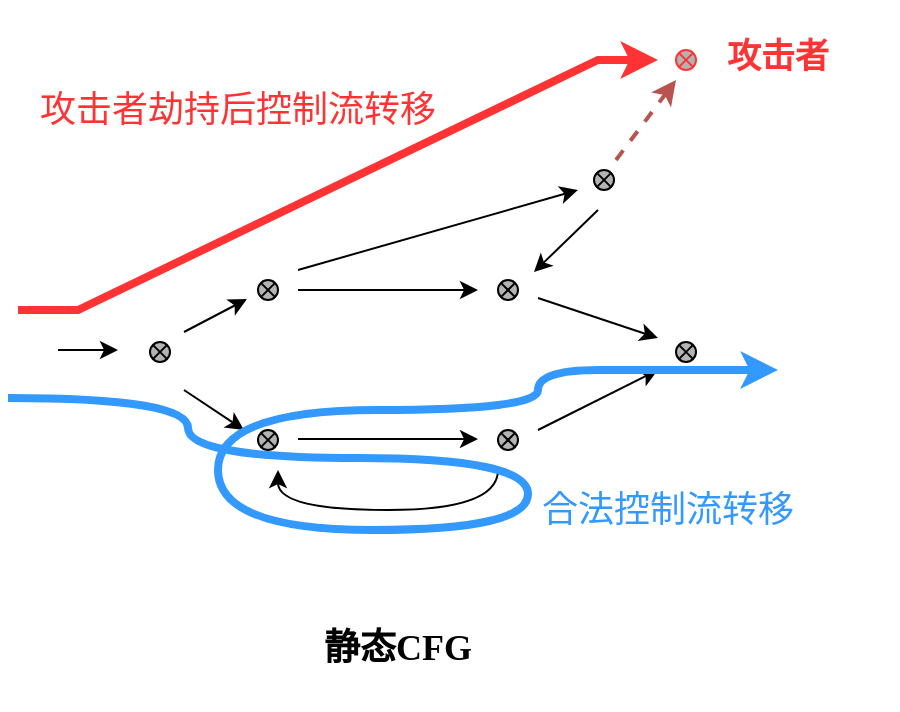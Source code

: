<mxfile version="20.5.3" type="github">
  <diagram id="xxOz_vh-viqZZls2WlVO" name="Page-1">
    <mxGraphModel dx="2062" dy="1146" grid="1" gridSize="10" guides="1" tooltips="1" connect="1" arrows="1" fold="1" page="1" pageScale="1" pageWidth="827" pageHeight="1169" math="0" shadow="0">
      <root>
        <mxCell id="0" />
        <mxCell id="1" parent="0" />
        <mxCell id="v0ePYlTC_sWRzD4rO0_P-1" value="" style="endArrow=classic;html=1;rounded=0;" edge="1" parent="1">
          <mxGeometry width="50" height="50" relative="1" as="geometry">
            <mxPoint x="50" y="250" as="sourcePoint" />
            <mxPoint x="80" y="250" as="targetPoint" />
          </mxGeometry>
        </mxCell>
        <mxCell id="v0ePYlTC_sWRzD4rO0_P-2" value="" style="verticalLabelPosition=bottom;verticalAlign=top;html=1;shape=mxgraph.flowchart.or;fillColor=#B3B3B3;" vertex="1" parent="1">
          <mxGeometry x="96" y="246" width="10" height="10" as="geometry" />
        </mxCell>
        <mxCell id="v0ePYlTC_sWRzD4rO0_P-8" value="" style="verticalLabelPosition=bottom;verticalAlign=top;html=1;shape=mxgraph.flowchart.or;fillColor=#B3B3B3;strokeColor=#FF3333;" vertex="1" parent="1">
          <mxGeometry x="359" y="100" width="10" height="10" as="geometry" />
        </mxCell>
        <mxCell id="v0ePYlTC_sWRzD4rO0_P-9" value="" style="verticalLabelPosition=bottom;verticalAlign=top;html=1;shape=mxgraph.flowchart.or;fillColor=#B3B3B3;" vertex="1" parent="1">
          <mxGeometry x="318" y="160" width="10" height="10" as="geometry" />
        </mxCell>
        <mxCell id="v0ePYlTC_sWRzD4rO0_P-11" value="" style="verticalLabelPosition=bottom;verticalAlign=top;html=1;shape=mxgraph.flowchart.or;fillColor=#B3B3B3;" vertex="1" parent="1">
          <mxGeometry x="359" y="246" width="10" height="10" as="geometry" />
        </mxCell>
        <mxCell id="v0ePYlTC_sWRzD4rO0_P-12" value="" style="verticalLabelPosition=bottom;verticalAlign=top;html=1;shape=mxgraph.flowchart.or;fillColor=#B3B3B3;" vertex="1" parent="1">
          <mxGeometry x="270" y="290" width="10" height="10" as="geometry" />
        </mxCell>
        <mxCell id="v0ePYlTC_sWRzD4rO0_P-13" value="" style="verticalLabelPosition=bottom;verticalAlign=top;html=1;shape=mxgraph.flowchart.or;fillColor=#B3B3B3;" vertex="1" parent="1">
          <mxGeometry x="270" y="215" width="10" height="10" as="geometry" />
        </mxCell>
        <mxCell id="v0ePYlTC_sWRzD4rO0_P-14" value="" style="verticalLabelPosition=bottom;verticalAlign=top;html=1;shape=mxgraph.flowchart.or;fillColor=#B3B3B3;" vertex="1" parent="1">
          <mxGeometry x="150" y="290" width="10" height="10" as="geometry" />
        </mxCell>
        <mxCell id="v0ePYlTC_sWRzD4rO0_P-15" value="" style="verticalLabelPosition=bottom;verticalAlign=top;html=1;shape=mxgraph.flowchart.or;fillColor=#B3B3B3;" vertex="1" parent="1">
          <mxGeometry x="150" y="215" width="10" height="10" as="geometry" />
        </mxCell>
        <mxCell id="v0ePYlTC_sWRzD4rO0_P-23" value="" style="endArrow=classic;html=1;rounded=0;entryX=0.145;entryY=0.855;entryDx=0;entryDy=0;entryPerimeter=0;" edge="1" parent="1">
          <mxGeometry width="50" height="50" relative="1" as="geometry">
            <mxPoint x="113" y="241" as="sourcePoint" />
            <mxPoint x="144.45" y="224.55" as="targetPoint" />
          </mxGeometry>
        </mxCell>
        <mxCell id="v0ePYlTC_sWRzD4rO0_P-30" value="" style="endArrow=classic;html=1;rounded=0;" edge="1" parent="1">
          <mxGeometry width="50" height="50" relative="1" as="geometry">
            <mxPoint x="113" y="270" as="sourcePoint" />
            <mxPoint x="143" y="290" as="targetPoint" />
          </mxGeometry>
        </mxCell>
        <mxCell id="v0ePYlTC_sWRzD4rO0_P-33" value="" style="endArrow=classic;html=1;rounded=0;" edge="1" parent="1">
          <mxGeometry width="50" height="50" relative="1" as="geometry">
            <mxPoint x="170" y="220" as="sourcePoint" />
            <mxPoint x="260" y="220" as="targetPoint" />
          </mxGeometry>
        </mxCell>
        <mxCell id="v0ePYlTC_sWRzD4rO0_P-34" value="" style="endArrow=classic;html=1;rounded=0;" edge="1" parent="1">
          <mxGeometry width="50" height="50" relative="1" as="geometry">
            <mxPoint x="170" y="294.5" as="sourcePoint" />
            <mxPoint x="260" y="294.5" as="targetPoint" />
          </mxGeometry>
        </mxCell>
        <mxCell id="v0ePYlTC_sWRzD4rO0_P-35" value="" style="endArrow=classic;html=1;rounded=0;edgeStyle=orthogonalEdgeStyle;curved=1;" edge="1" parent="1">
          <mxGeometry width="50" height="50" relative="1" as="geometry">
            <mxPoint x="270" y="310" as="sourcePoint" />
            <mxPoint x="160" y="310" as="targetPoint" />
            <Array as="points">
              <mxPoint x="270" y="330" />
              <mxPoint x="160" y="330" />
            </Array>
          </mxGeometry>
        </mxCell>
        <mxCell id="v0ePYlTC_sWRzD4rO0_P-38" value="" style="endArrow=classic;html=1;rounded=0;" edge="1" parent="1">
          <mxGeometry width="50" height="50" relative="1" as="geometry">
            <mxPoint x="170" y="210" as="sourcePoint" />
            <mxPoint x="310" y="170" as="targetPoint" />
          </mxGeometry>
        </mxCell>
        <mxCell id="v0ePYlTC_sWRzD4rO0_P-39" value="" style="endArrow=classic;html=1;rounded=0;" edge="1" parent="1">
          <mxGeometry width="50" height="50" relative="1" as="geometry">
            <mxPoint x="320" y="180" as="sourcePoint" />
            <mxPoint x="288" y="211" as="targetPoint" />
          </mxGeometry>
        </mxCell>
        <mxCell id="v0ePYlTC_sWRzD4rO0_P-40" value="" style="endArrow=classic;html=1;rounded=0;" edge="1" parent="1">
          <mxGeometry width="50" height="50" relative="1" as="geometry">
            <mxPoint x="290" y="224" as="sourcePoint" />
            <mxPoint x="350" y="244" as="targetPoint" />
          </mxGeometry>
        </mxCell>
        <mxCell id="v0ePYlTC_sWRzD4rO0_P-41" value="" style="endArrow=classic;html=1;rounded=0;" edge="1" parent="1">
          <mxGeometry width="50" height="50" relative="1" as="geometry">
            <mxPoint x="290" y="290" as="sourcePoint" />
            <mxPoint x="350" y="260" as="targetPoint" />
          </mxGeometry>
        </mxCell>
        <mxCell id="v0ePYlTC_sWRzD4rO0_P-52" value="" style="endArrow=classic;html=1;rounded=0;fillColor=#f8cecc;strokeColor=#b85450;dashed=1;strokeWidth=2;" edge="1" parent="1">
          <mxGeometry width="50" height="50" relative="1" as="geometry">
            <mxPoint x="329" y="155" as="sourcePoint" />
            <mxPoint x="359" y="115" as="targetPoint" />
          </mxGeometry>
        </mxCell>
        <mxCell id="v0ePYlTC_sWRzD4rO0_P-57" value="&lt;font size=&quot;1&quot; face=&quot;Courier New&quot; color=&quot;#ff3333&quot;&gt;&lt;b style=&quot;font-size: 17px;&quot;&gt;攻击者&lt;/b&gt;&lt;/font&gt;" style="whiteSpace=wrap;html=1;strokeColor=none;fillColor=none;" vertex="1" parent="1">
          <mxGeometry x="350" y="75" width="120" height="60" as="geometry" />
        </mxCell>
        <mxCell id="v0ePYlTC_sWRzD4rO0_P-58" value="" style="endArrow=classic;html=1;rounded=0;fontFamily=Courier New;fontSize=17;fontColor=#FF3333;edgeStyle=orthogonalEdgeStyle;curved=1;strokeColor=#3399FF;endFill=1;strokeWidth=4;" edge="1" parent="1">
          <mxGeometry width="50" height="50" relative="1" as="geometry">
            <mxPoint x="25" y="274" as="sourcePoint" />
            <mxPoint x="410" y="260" as="targetPoint" />
            <Array as="points">
              <mxPoint x="115" y="274" />
              <mxPoint x="115" y="304" />
              <mxPoint x="285" y="304" />
              <mxPoint x="285" y="340" />
              <mxPoint x="130" y="340" />
              <mxPoint x="130" y="280" />
              <mxPoint x="290" y="280" />
              <mxPoint x="290" y="260" />
              <mxPoint x="350" y="260" />
            </Array>
          </mxGeometry>
        </mxCell>
        <mxCell id="v0ePYlTC_sWRzD4rO0_P-62" value="" style="endArrow=classic;html=1;rounded=0;strokeColor=#FF3333;strokeWidth=4;fontFamily=Courier New;fontSize=17;fontColor=#FF3333;entryX=0;entryY=0.5;entryDx=0;entryDy=0;edgeStyle=entityRelationEdgeStyle;" edge="1" parent="1" target="v0ePYlTC_sWRzD4rO0_P-57">
          <mxGeometry width="50" height="50" relative="1" as="geometry">
            <mxPoint x="30" y="230" as="sourcePoint" />
            <mxPoint x="440" y="560" as="targetPoint" />
          </mxGeometry>
        </mxCell>
        <mxCell id="v0ePYlTC_sWRzD4rO0_P-63" value="&lt;font color=&quot;#000000&quot; size=&quot;1&quot; face=&quot;Lucida Console&quot;&gt;&lt;b style=&quot;font-size: 18px;&quot;&gt;静态CFG&lt;/b&gt;&lt;/font&gt;" style="whiteSpace=wrap;html=1;strokeColor=none;fontFamily=Courier New;fontSize=17;fontColor=#FF3333;fillColor=none;" vertex="1" parent="1">
          <mxGeometry x="160" y="370" width="120" height="60" as="geometry" />
        </mxCell>
        <mxCell id="v0ePYlTC_sWRzD4rO0_P-64" value="&lt;font color=&quot;#3399ff&quot;&gt;合法控制流转移&lt;/font&gt;" style="whiteSpace=wrap;html=1;strokeColor=none;fontFamily=Lucida Console;fontSize=18;fontColor=#000000;fillColor=none;" vertex="1" parent="1">
          <mxGeometry x="290" y="300" width="130" height="60" as="geometry" />
        </mxCell>
        <mxCell id="v0ePYlTC_sWRzD4rO0_P-65" value="&lt;font color=&quot;#ff3333&quot;&gt;攻击者劫持后控制流转移&lt;/font&gt;" style="whiteSpace=wrap;html=1;strokeColor=none;fontFamily=Lucida Console;fontSize=18;fontColor=#000000;fillColor=none;" vertex="1" parent="1">
          <mxGeometry x="40" y="100" width="200" height="60" as="geometry" />
        </mxCell>
      </root>
    </mxGraphModel>
  </diagram>
</mxfile>
